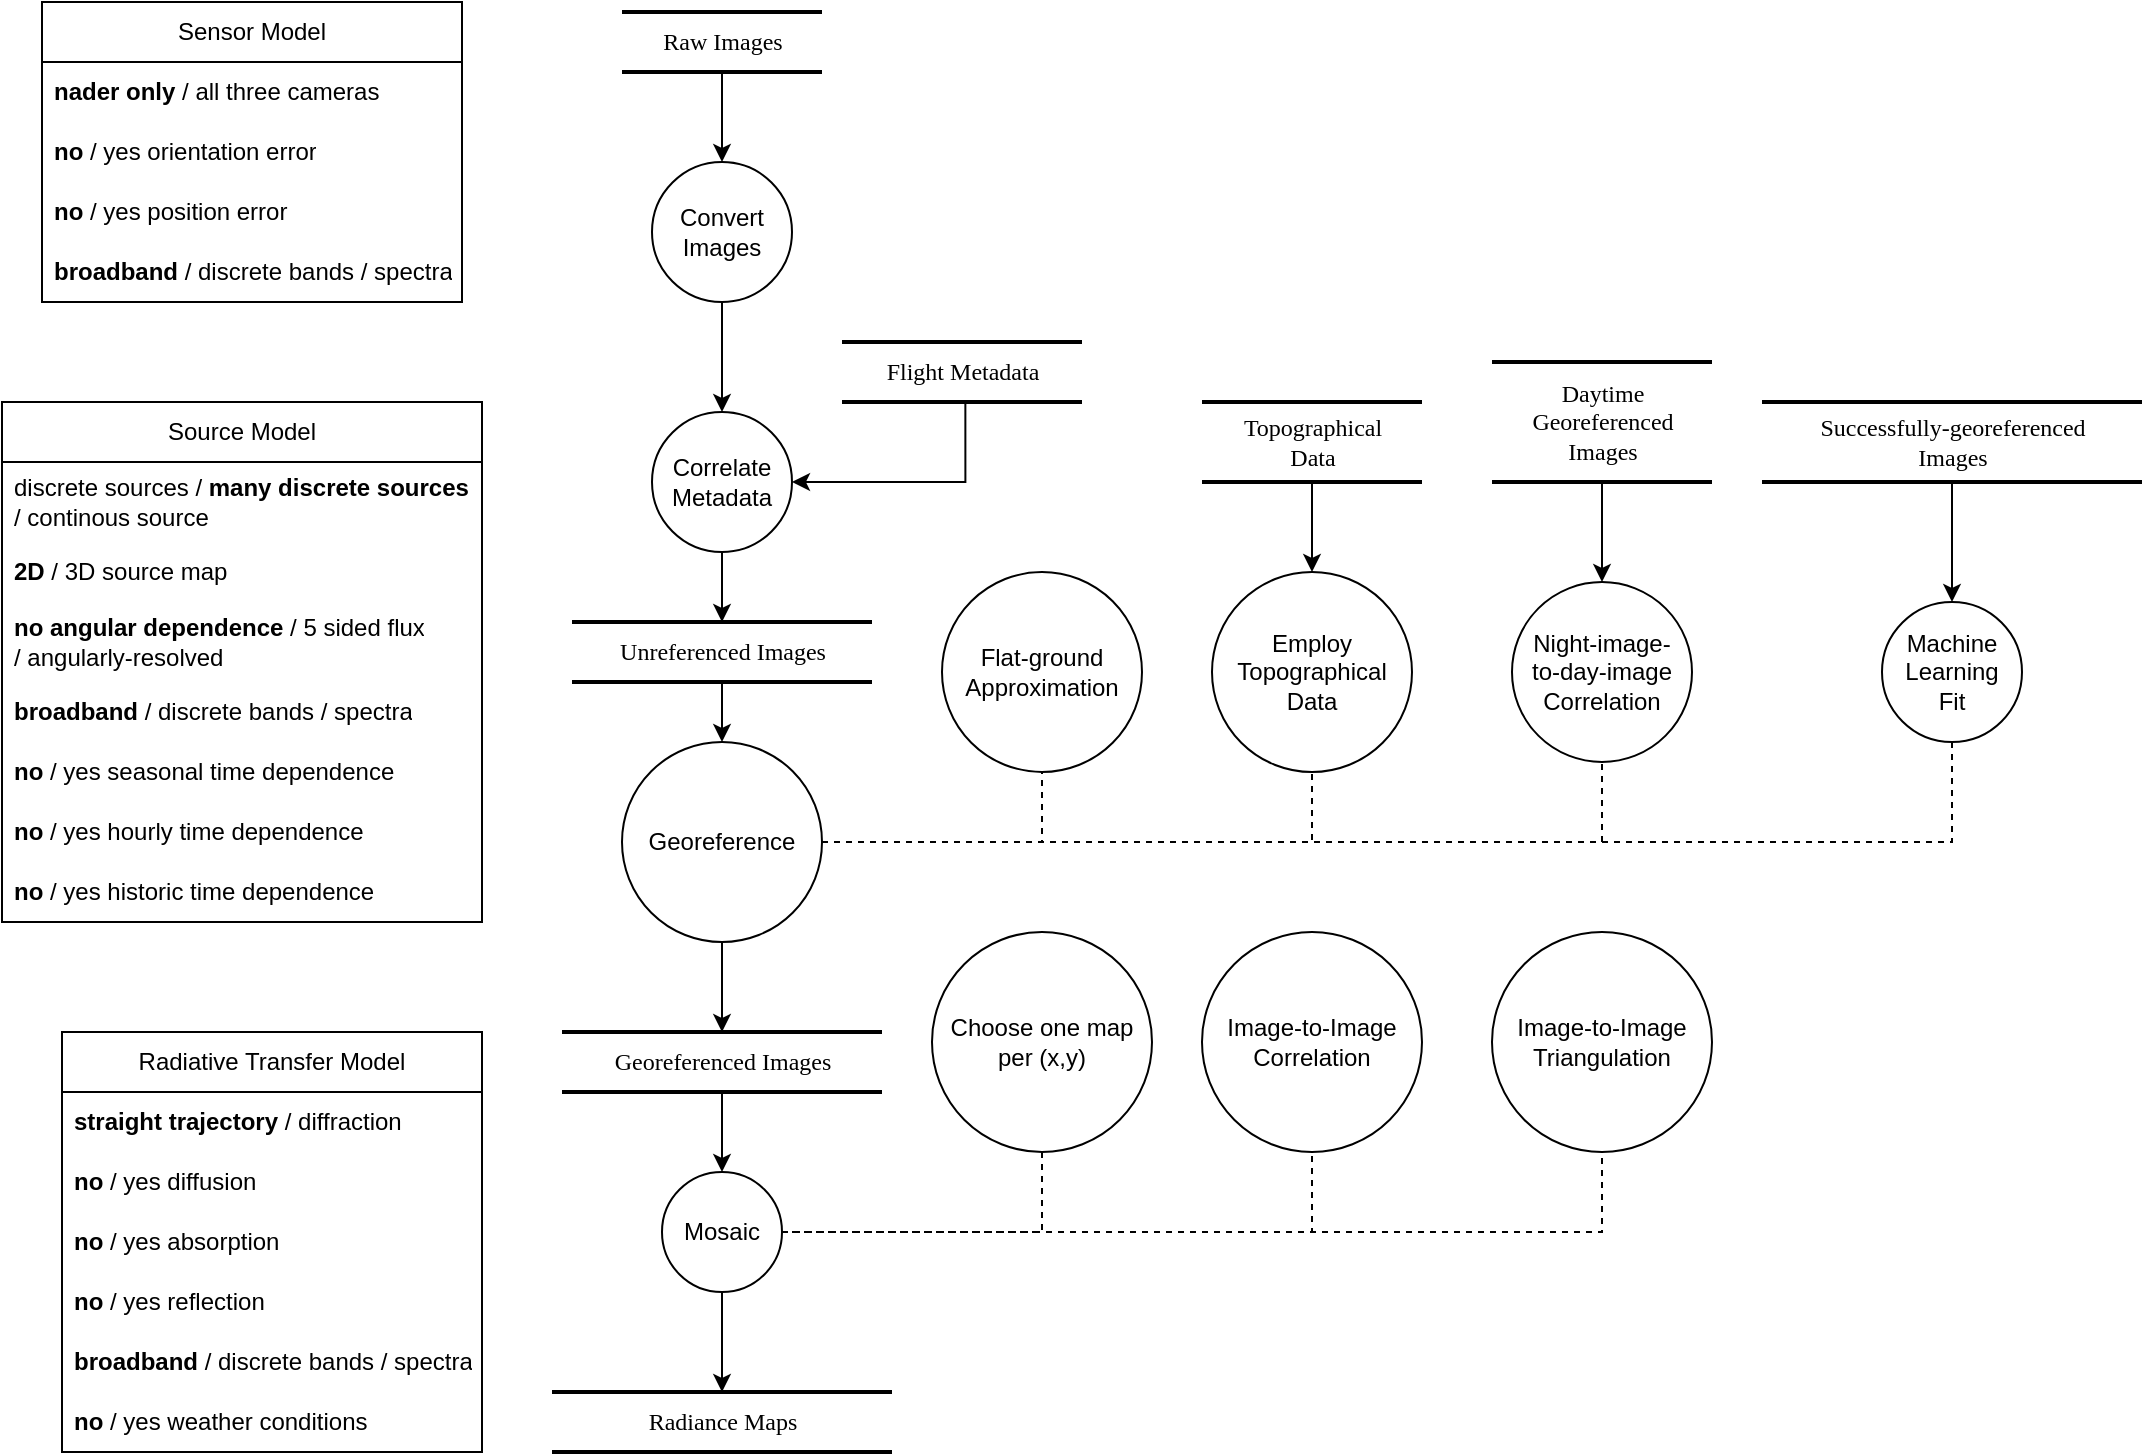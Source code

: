 <mxfile version="21.7.2" type="google">
  <diagram name="Page-1" id="ZQhyZAzOQMSltomP8fLV">
    <mxGraphModel grid="1" page="1" gridSize="10" guides="1" tooltips="1" connect="1" arrows="1" fold="1" pageScale="1" pageWidth="850" pageHeight="1100" math="0" shadow="0">
      <root>
        <mxCell id="0" />
        <mxCell id="1" parent="0" />
        <mxCell id="LJJQi3Tm5U3wG5ROQmNQ-98" value="Source Model" style="swimlane;fontStyle=0;childLayout=stackLayout;horizontal=1;startSize=30;horizontalStack=0;resizeParent=1;resizeParentMax=0;resizeLast=0;collapsible=1;marginBottom=0;whiteSpace=wrap;html=1;" vertex="1" parent="1">
          <mxGeometry x="880" y="230" width="240" height="260" as="geometry">
            <mxRectangle x="470" y="240" width="110" height="30" as="alternateBounds" />
          </mxGeometry>
        </mxCell>
        <mxCell id="LJJQi3Tm5U3wG5ROQmNQ-99" value="discrete sources / &lt;b&gt;many discrete sources&lt;/b&gt;&lt;br&gt;/ continous source" style="text;strokeColor=none;fillColor=none;align=left;verticalAlign=middle;spacingLeft=4;spacingRight=4;overflow=hidden;points=[[0,0.5],[1,0.5]];portConstraint=eastwest;rotatable=0;whiteSpace=wrap;html=1;" vertex="1" parent="LJJQi3Tm5U3wG5ROQmNQ-98">
          <mxGeometry y="30" width="240" height="40" as="geometry" />
        </mxCell>
        <mxCell id="LJJQi3Tm5U3wG5ROQmNQ-100" value="&lt;b&gt;2D&lt;/b&gt; / 3D source map" style="text;strokeColor=none;fillColor=none;align=left;verticalAlign=middle;spacingLeft=4;spacingRight=4;overflow=hidden;points=[[0,0.5],[1,0.5]];portConstraint=eastwest;rotatable=0;whiteSpace=wrap;html=1;" vertex="1" parent="LJJQi3Tm5U3wG5ROQmNQ-98">
          <mxGeometry y="70" width="240" height="30" as="geometry" />
        </mxCell>
        <mxCell id="LJJQi3Tm5U3wG5ROQmNQ-101" value="&lt;b&gt;no angular dependence&lt;/b&gt; / 5 sided flux&lt;br&gt;/ angularly-resolved" style="text;strokeColor=none;fillColor=none;align=left;verticalAlign=middle;spacingLeft=4;spacingRight=4;overflow=hidden;points=[[0,0.5],[1,0.5]];portConstraint=eastwest;rotatable=0;whiteSpace=wrap;html=1;" vertex="1" parent="LJJQi3Tm5U3wG5ROQmNQ-98">
          <mxGeometry y="100" width="240" height="40" as="geometry" />
        </mxCell>
        <mxCell id="LJJQi3Tm5U3wG5ROQmNQ-127" value="&lt;b&gt;broadband&lt;/b&gt; / discrete bands / spectra" style="text;strokeColor=none;fillColor=none;align=left;verticalAlign=middle;spacingLeft=4;spacingRight=4;overflow=hidden;points=[[0,0.5],[1,0.5]];portConstraint=eastwest;rotatable=0;whiteSpace=wrap;html=1;" vertex="1" parent="LJJQi3Tm5U3wG5ROQmNQ-98">
          <mxGeometry y="140" width="240" height="30" as="geometry" />
        </mxCell>
        <mxCell id="LJJQi3Tm5U3wG5ROQmNQ-118" value="&lt;b&gt;no&lt;/b&gt; / yes seasonal time dependence" style="text;strokeColor=none;fillColor=none;align=left;verticalAlign=middle;spacingLeft=4;spacingRight=4;overflow=hidden;points=[[0,0.5],[1,0.5]];portConstraint=eastwest;rotatable=0;whiteSpace=wrap;html=1;" vertex="1" parent="LJJQi3Tm5U3wG5ROQmNQ-98">
          <mxGeometry y="170" width="240" height="30" as="geometry" />
        </mxCell>
        <mxCell id="LJJQi3Tm5U3wG5ROQmNQ-119" value="&lt;b&gt;no&lt;/b&gt; / yes hourly time dependence" style="text;strokeColor=none;fillColor=none;align=left;verticalAlign=middle;spacingLeft=4;spacingRight=4;overflow=hidden;points=[[0,0.5],[1,0.5]];portConstraint=eastwest;rotatable=0;whiteSpace=wrap;html=1;" vertex="1" parent="LJJQi3Tm5U3wG5ROQmNQ-98">
          <mxGeometry y="200" width="240" height="30" as="geometry" />
        </mxCell>
        <mxCell id="LJJQi3Tm5U3wG5ROQmNQ-126" value="&lt;b&gt;no&lt;/b&gt; / yes historic time dependence" style="text;strokeColor=none;fillColor=none;align=left;verticalAlign=middle;spacingLeft=4;spacingRight=4;overflow=hidden;points=[[0,0.5],[1,0.5]];portConstraint=eastwest;rotatable=0;whiteSpace=wrap;html=1;" vertex="1" parent="LJJQi3Tm5U3wG5ROQmNQ-98">
          <mxGeometry y="230" width="240" height="30" as="geometry" />
        </mxCell>
        <mxCell id="LJJQi3Tm5U3wG5ROQmNQ-120" value="Radiative Transfer Model" style="swimlane;fontStyle=0;childLayout=stackLayout;horizontal=1;startSize=30;horizontalStack=0;resizeParent=1;resizeParentMax=0;resizeLast=0;collapsible=1;marginBottom=0;whiteSpace=wrap;html=1;" vertex="1" parent="1">
          <mxGeometry x="910" y="545" width="210" height="210" as="geometry">
            <mxRectangle x="640" y="240" width="193" height="30" as="alternateBounds" />
          </mxGeometry>
        </mxCell>
        <mxCell id="LJJQi3Tm5U3wG5ROQmNQ-121" value="&lt;b&gt;straight trajectory&lt;/b&gt; / diffraction" style="text;strokeColor=none;fillColor=none;align=left;verticalAlign=middle;spacingLeft=4;spacingRight=4;overflow=hidden;points=[[0,0.5],[1,0.5]];portConstraint=eastwest;rotatable=0;whiteSpace=wrap;html=1;" vertex="1" parent="LJJQi3Tm5U3wG5ROQmNQ-120">
          <mxGeometry y="30" width="210" height="30" as="geometry" />
        </mxCell>
        <mxCell id="LJJQi3Tm5U3wG5ROQmNQ-123" value="&lt;b&gt;no&lt;/b&gt; / yes diffusion" style="text;strokeColor=none;fillColor=none;align=left;verticalAlign=middle;spacingLeft=4;spacingRight=4;overflow=hidden;points=[[0,0.5],[1,0.5]];portConstraint=eastwest;rotatable=0;whiteSpace=wrap;html=1;" vertex="1" parent="LJJQi3Tm5U3wG5ROQmNQ-120">
          <mxGeometry y="60" width="210" height="30" as="geometry" />
        </mxCell>
        <mxCell id="LJJQi3Tm5U3wG5ROQmNQ-124" value="&lt;b&gt;no&lt;/b&gt; / yes absorption" style="text;strokeColor=none;fillColor=none;align=left;verticalAlign=middle;spacingLeft=4;spacingRight=4;overflow=hidden;points=[[0,0.5],[1,0.5]];portConstraint=eastwest;rotatable=0;whiteSpace=wrap;html=1;" vertex="1" parent="LJJQi3Tm5U3wG5ROQmNQ-120">
          <mxGeometry y="90" width="210" height="30" as="geometry" />
        </mxCell>
        <mxCell id="LJJQi3Tm5U3wG5ROQmNQ-157" value="&lt;b&gt;no&lt;/b&gt; / yes reflection" style="text;strokeColor=none;fillColor=none;align=left;verticalAlign=middle;spacingLeft=4;spacingRight=4;overflow=hidden;points=[[0,0.5],[1,0.5]];portConstraint=eastwest;rotatable=0;whiteSpace=wrap;html=1;" vertex="1" parent="LJJQi3Tm5U3wG5ROQmNQ-120">
          <mxGeometry y="120" width="210" height="30" as="geometry" />
        </mxCell>
        <mxCell id="LJJQi3Tm5U3wG5ROQmNQ-128" value="&lt;b&gt;broadband&lt;/b&gt; / discrete bands / spectra" style="text;strokeColor=none;fillColor=none;align=left;verticalAlign=middle;spacingLeft=4;spacingRight=4;overflow=hidden;points=[[0,0.5],[1,0.5]];portConstraint=eastwest;rotatable=0;whiteSpace=wrap;html=1;" vertex="1" parent="LJJQi3Tm5U3wG5ROQmNQ-120">
          <mxGeometry y="150" width="210" height="30" as="geometry" />
        </mxCell>
        <mxCell id="LJJQi3Tm5U3wG5ROQmNQ-130" value="&lt;b&gt;no&lt;/b&gt; / yes weather conditions" style="text;strokeColor=none;fillColor=none;align=left;verticalAlign=middle;spacingLeft=4;spacingRight=4;overflow=hidden;points=[[0,0.5],[1,0.5]];portConstraint=eastwest;rotatable=0;whiteSpace=wrap;html=1;" vertex="1" parent="LJJQi3Tm5U3wG5ROQmNQ-120">
          <mxGeometry y="180" width="210" height="30" as="geometry" />
        </mxCell>
        <mxCell id="LJJQi3Tm5U3wG5ROQmNQ-131" value="Sensor Model" style="swimlane;fontStyle=0;childLayout=stackLayout;horizontal=1;startSize=30;horizontalStack=0;resizeParent=1;resizeParentMax=0;resizeLast=0;collapsible=1;marginBottom=0;whiteSpace=wrap;html=1;" vertex="1" parent="1">
          <mxGeometry x="900" y="30" width="210" height="150" as="geometry">
            <mxRectangle x="240" y="240" width="110" height="30" as="alternateBounds" />
          </mxGeometry>
        </mxCell>
        <mxCell id="LJJQi3Tm5U3wG5ROQmNQ-132" value="&lt;b&gt;nader only&lt;/b&gt; / all three cameras" style="text;strokeColor=none;fillColor=none;align=left;verticalAlign=middle;spacingLeft=4;spacingRight=4;overflow=hidden;points=[[0,0.5],[1,0.5]];portConstraint=eastwest;rotatable=0;whiteSpace=wrap;html=1;" vertex="1" parent="LJJQi3Tm5U3wG5ROQmNQ-131">
          <mxGeometry y="30" width="210" height="30" as="geometry" />
        </mxCell>
        <mxCell id="LJJQi3Tm5U3wG5ROQmNQ-134" value="&lt;b&gt;no&lt;/b&gt; / yes orientation error" style="text;strokeColor=none;fillColor=none;align=left;verticalAlign=middle;spacingLeft=4;spacingRight=4;overflow=hidden;points=[[0,0.5],[1,0.5]];portConstraint=eastwest;rotatable=0;whiteSpace=wrap;html=1;" vertex="1" parent="LJJQi3Tm5U3wG5ROQmNQ-131">
          <mxGeometry y="60" width="210" height="30" as="geometry" />
        </mxCell>
        <mxCell id="LJJQi3Tm5U3wG5ROQmNQ-137" value="&lt;b&gt;no&lt;/b&gt; / yes position error" style="text;strokeColor=none;fillColor=none;align=left;verticalAlign=middle;spacingLeft=4;spacingRight=4;overflow=hidden;points=[[0,0.5],[1,0.5]];portConstraint=eastwest;rotatable=0;whiteSpace=wrap;html=1;" vertex="1" parent="LJJQi3Tm5U3wG5ROQmNQ-131">
          <mxGeometry y="90" width="210" height="30" as="geometry" />
        </mxCell>
        <mxCell id="LJJQi3Tm5U3wG5ROQmNQ-135" value="&lt;b&gt;broadband&lt;/b&gt; / discrete bands / spectra" style="text;strokeColor=none;fillColor=none;align=left;verticalAlign=middle;spacingLeft=4;spacingRight=4;overflow=hidden;points=[[0,0.5],[1,0.5]];portConstraint=eastwest;rotatable=0;whiteSpace=wrap;html=1;" vertex="1" parent="LJJQi3Tm5U3wG5ROQmNQ-131">
          <mxGeometry y="120" width="210" height="30" as="geometry" />
        </mxCell>
        <mxCell id="fWeRHDeeXl6-y6gaKffH-3" value="" style="edgeStyle=orthogonalEdgeStyle;rounded=0;orthogonalLoop=1;jettySize=auto;html=1;" edge="1" parent="1" source="fWeRHDeeXl6-y6gaKffH-1" target="fWeRHDeeXl6-y6gaKffH-2">
          <mxGeometry relative="1" as="geometry" />
        </mxCell>
        <mxCell id="fWeRHDeeXl6-y6gaKffH-1" value="Raw Images" style="html=1;rounded=0;shadow=0;comic=0;labelBackgroundColor=none;strokeWidth=2;fontFamily=Verdana;fontSize=12;align=center;shape=mxgraph.ios7ui.horLines;" vertex="1" parent="1">
          <mxGeometry x="1190" y="35" width="100" height="30" as="geometry" />
        </mxCell>
        <mxCell id="fWeRHDeeXl6-y6gaKffH-5" value="" style="edgeStyle=orthogonalEdgeStyle;rounded=0;orthogonalLoop=1;jettySize=auto;html=1;" edge="1" parent="1" source="fWeRHDeeXl6-y6gaKffH-2" target="fWeRHDeeXl6-y6gaKffH-4">
          <mxGeometry relative="1" as="geometry" />
        </mxCell>
        <mxCell id="fWeRHDeeXl6-y6gaKffH-2" value="Convert&lt;br&gt;Images" style="shape=ellipse;html=1;dashed=0;whiteSpace=wrap;aspect=fixed;perimeter=ellipsePerimeter;" vertex="1" parent="1">
          <mxGeometry x="1205" y="110" width="70" height="70" as="geometry" />
        </mxCell>
        <mxCell id="fWeRHDeeXl6-y6gaKffH-9" value="" style="edgeStyle=orthogonalEdgeStyle;rounded=0;orthogonalLoop=1;jettySize=auto;html=1;" edge="1" parent="1" source="fWeRHDeeXl6-y6gaKffH-4" target="fWeRHDeeXl6-y6gaKffH-8">
          <mxGeometry relative="1" as="geometry" />
        </mxCell>
        <mxCell id="fWeRHDeeXl6-y6gaKffH-44" style="edgeStyle=orthogonalEdgeStyle;rounded=0;orthogonalLoop=1;jettySize=auto;html=1;exitX=1;exitY=0.5;exitDx=0;exitDy=0;entryX=0.514;entryY=0.981;entryDx=0;entryDy=0;entryPerimeter=0;endArrow=none;endFill=0;startArrow=classic;startFill=1;" edge="1" parent="1" source="fWeRHDeeXl6-y6gaKffH-4" target="fWeRHDeeXl6-y6gaKffH-6">
          <mxGeometry relative="1" as="geometry" />
        </mxCell>
        <mxCell id="fWeRHDeeXl6-y6gaKffH-4" value="Correlate&lt;br&gt;Metadata" style="shape=ellipse;html=1;dashed=0;whiteSpace=wrap;aspect=fixed;perimeter=ellipsePerimeter;" vertex="1" parent="1">
          <mxGeometry x="1205" y="235" width="70" height="70" as="geometry" />
        </mxCell>
        <mxCell id="fWeRHDeeXl6-y6gaKffH-6" value="Flight Metadata" style="html=1;rounded=0;shadow=0;comic=0;labelBackgroundColor=none;strokeWidth=2;fontFamily=Verdana;fontSize=12;align=center;shape=mxgraph.ios7ui.horLines;" vertex="1" parent="1">
          <mxGeometry x="1300" y="200" width="120" height="30" as="geometry" />
        </mxCell>
        <mxCell id="fWeRHDeeXl6-y6gaKffH-11" value="" style="edgeStyle=orthogonalEdgeStyle;rounded=0;orthogonalLoop=1;jettySize=auto;html=1;" edge="1" parent="1" source="fWeRHDeeXl6-y6gaKffH-8" target="fWeRHDeeXl6-y6gaKffH-10">
          <mxGeometry relative="1" as="geometry" />
        </mxCell>
        <mxCell id="fWeRHDeeXl6-y6gaKffH-8" value="Unreferenced Images" style="html=1;rounded=0;shadow=0;comic=0;labelBackgroundColor=none;strokeWidth=2;fontFamily=Verdana;fontSize=12;align=center;shape=mxgraph.ios7ui.horLines;" vertex="1" parent="1">
          <mxGeometry x="1165" y="340" width="150" height="30" as="geometry" />
        </mxCell>
        <mxCell id="fWeRHDeeXl6-y6gaKffH-18" value="" style="edgeStyle=orthogonalEdgeStyle;rounded=0;orthogonalLoop=1;jettySize=auto;html=1;" edge="1" parent="1" source="fWeRHDeeXl6-y6gaKffH-10" target="fWeRHDeeXl6-y6gaKffH-12">
          <mxGeometry relative="1" as="geometry" />
        </mxCell>
        <mxCell id="fWeRHDeeXl6-y6gaKffH-39" value="" style="edgeStyle=orthogonalEdgeStyle;rounded=0;orthogonalLoop=1;jettySize=auto;html=1;endArrow=none;endFill=0;dashed=1;" edge="1" parent="1" source="fWeRHDeeXl6-y6gaKffH-10" target="fWeRHDeeXl6-y6gaKffH-33">
          <mxGeometry relative="1" as="geometry">
            <Array as="points">
              <mxPoint x="1400" y="450" />
            </Array>
          </mxGeometry>
        </mxCell>
        <mxCell id="fWeRHDeeXl6-y6gaKffH-40" style="edgeStyle=orthogonalEdgeStyle;rounded=0;orthogonalLoop=1;jettySize=auto;html=1;exitX=1;exitY=0.5;exitDx=0;exitDy=0;entryX=0.5;entryY=1;entryDx=0;entryDy=0;endArrow=none;endFill=0;dashed=1;" edge="1" parent="1" source="fWeRHDeeXl6-y6gaKffH-10" target="fWeRHDeeXl6-y6gaKffH-34">
          <mxGeometry relative="1" as="geometry" />
        </mxCell>
        <mxCell id="fWeRHDeeXl6-y6gaKffH-41" style="edgeStyle=orthogonalEdgeStyle;rounded=0;orthogonalLoop=1;jettySize=auto;html=1;exitX=1;exitY=0.5;exitDx=0;exitDy=0;entryX=0.5;entryY=1;entryDx=0;entryDy=0;endArrow=none;endFill=0;dashed=1;" edge="1" parent="1" source="fWeRHDeeXl6-y6gaKffH-10" target="fWeRHDeeXl6-y6gaKffH-25">
          <mxGeometry relative="1" as="geometry" />
        </mxCell>
        <mxCell id="fWeRHDeeXl6-y6gaKffH-42" style="edgeStyle=orthogonalEdgeStyle;rounded=0;orthogonalLoop=1;jettySize=auto;html=1;exitX=1;exitY=0.5;exitDx=0;exitDy=0;entryX=0.5;entryY=1;entryDx=0;entryDy=0;endArrow=none;endFill=0;dashed=1;" edge="1" parent="1" source="fWeRHDeeXl6-y6gaKffH-10" target="fWeRHDeeXl6-y6gaKffH-35">
          <mxGeometry relative="1" as="geometry" />
        </mxCell>
        <mxCell id="fWeRHDeeXl6-y6gaKffH-10" value="Georeference" style="shape=ellipse;html=1;dashed=0;whiteSpace=wrap;aspect=fixed;perimeter=ellipsePerimeter;" vertex="1" parent="1">
          <mxGeometry x="1190" y="400" width="100" height="100" as="geometry" />
        </mxCell>
        <mxCell id="fWeRHDeeXl6-y6gaKffH-19" value="" style="edgeStyle=orthogonalEdgeStyle;rounded=0;orthogonalLoop=1;jettySize=auto;html=1;" edge="1" parent="1" source="fWeRHDeeXl6-y6gaKffH-12" target="fWeRHDeeXl6-y6gaKffH-13">
          <mxGeometry relative="1" as="geometry" />
        </mxCell>
        <mxCell id="fWeRHDeeXl6-y6gaKffH-12" value="Georeferenced Images" style="html=1;rounded=0;shadow=0;comic=0;labelBackgroundColor=none;strokeWidth=2;fontFamily=Verdana;fontSize=12;align=center;shape=mxgraph.ios7ui.horLines;" vertex="1" parent="1">
          <mxGeometry x="1160" y="545" width="160" height="30" as="geometry" />
        </mxCell>
        <mxCell id="fWeRHDeeXl6-y6gaKffH-21" value="" style="edgeStyle=orthogonalEdgeStyle;rounded=0;orthogonalLoop=1;jettySize=auto;html=1;" edge="1" parent="1" source="fWeRHDeeXl6-y6gaKffH-13" target="fWeRHDeeXl6-y6gaKffH-20">
          <mxGeometry relative="1" as="geometry" />
        </mxCell>
        <mxCell id="fWeRHDeeXl6-y6gaKffH-29" style="edgeStyle=orthogonalEdgeStyle;rounded=0;orthogonalLoop=1;jettySize=auto;html=1;exitX=1;exitY=0.5;exitDx=0;exitDy=0;entryX=0.5;entryY=1;entryDx=0;entryDy=0;endArrow=none;endFill=0;dashed=1;strokeWidth=1;" edge="1" parent="1" source="fWeRHDeeXl6-y6gaKffH-13" target="fWeRHDeeXl6-y6gaKffH-24">
          <mxGeometry relative="1" as="geometry">
            <Array as="points">
              <mxPoint x="1535" y="645" />
            </Array>
          </mxGeometry>
        </mxCell>
        <mxCell id="fWeRHDeeXl6-y6gaKffH-30" style="edgeStyle=orthogonalEdgeStyle;rounded=0;orthogonalLoop=1;jettySize=auto;html=1;exitX=1;exitY=0.5;exitDx=0;exitDy=0;entryX=0.5;entryY=1;entryDx=0;entryDy=0;endArrow=none;endFill=0;dashed=1;strokeWidth=1;" edge="1" parent="1" source="fWeRHDeeXl6-y6gaKffH-13" target="fWeRHDeeXl6-y6gaKffH-26">
          <mxGeometry relative="1" as="geometry">
            <Array as="points">
              <mxPoint x="1680" y="645" />
              <mxPoint x="1680" y="610" />
            </Array>
          </mxGeometry>
        </mxCell>
        <mxCell id="fWeRHDeeXl6-y6gaKffH-13" value="Mosaic" style="shape=ellipse;html=1;dashed=0;whiteSpace=wrap;aspect=fixed;perimeter=ellipsePerimeter;" vertex="1" parent="1">
          <mxGeometry x="1210" y="615" width="60" height="60" as="geometry" />
        </mxCell>
        <mxCell id="fWeRHDeeXl6-y6gaKffH-20" value="Radiance Maps" style="html=1;rounded=0;shadow=0;comic=0;labelBackgroundColor=none;strokeWidth=2;fontFamily=Verdana;fontSize=12;align=center;shape=mxgraph.ios7ui.horLines;" vertex="1" parent="1">
          <mxGeometry x="1155" y="725" width="170" height="30" as="geometry" />
        </mxCell>
        <mxCell id="fWeRHDeeXl6-y6gaKffH-23" value="" style="edgeStyle=orthogonalEdgeStyle;rounded=0;orthogonalLoop=1;jettySize=auto;html=1;endArrow=none;endFill=0;dashed=1;strokeWidth=1;" edge="1" parent="1" source="fWeRHDeeXl6-y6gaKffH-22" target="fWeRHDeeXl6-y6gaKffH-13">
          <mxGeometry relative="1" as="geometry">
            <Array as="points">
              <mxPoint x="1400" y="645" />
            </Array>
          </mxGeometry>
        </mxCell>
        <mxCell id="fWeRHDeeXl6-y6gaKffH-22" value="Choose one map&lt;br&gt;per (x,y)" style="shape=ellipse;html=1;dashed=0;whiteSpace=wrap;aspect=fixed;perimeter=ellipsePerimeter;" vertex="1" parent="1">
          <mxGeometry x="1345" y="495" width="110" height="110" as="geometry" />
        </mxCell>
        <mxCell id="fWeRHDeeXl6-y6gaKffH-24" value="Image-to-Image&lt;br&gt;Correlation" style="shape=ellipse;html=1;dashed=0;whiteSpace=wrap;aspect=fixed;perimeter=ellipsePerimeter;" vertex="1" parent="1">
          <mxGeometry x="1480" y="495" width="110" height="110" as="geometry" />
        </mxCell>
        <mxCell id="fWeRHDeeXl6-y6gaKffH-25" value="Night-image-&lt;br&gt;to-day-image&lt;br&gt;Correlation" style="shape=ellipse;html=1;dashed=0;whiteSpace=wrap;aspect=fixed;perimeter=ellipsePerimeter;" vertex="1" parent="1">
          <mxGeometry x="1635" y="320" width="90" height="90" as="geometry" />
        </mxCell>
        <mxCell id="fWeRHDeeXl6-y6gaKffH-26" value="Image-to-Image&lt;br&gt;Triangulation" style="shape=ellipse;html=1;dashed=0;whiteSpace=wrap;aspect=fixed;perimeter=ellipsePerimeter;" vertex="1" parent="1">
          <mxGeometry x="1625" y="495" width="110" height="110" as="geometry" />
        </mxCell>
        <mxCell id="fWeRHDeeXl6-y6gaKffH-33" value="Flat-ground&lt;br&gt;Approximation" style="shape=ellipse;html=1;dashed=0;whiteSpace=wrap;aspect=fixed;perimeter=ellipsePerimeter;" vertex="1" parent="1">
          <mxGeometry x="1350" y="315" width="100" height="100" as="geometry" />
        </mxCell>
        <mxCell id="fWeRHDeeXl6-y6gaKffH-34" value="Employ&lt;br&gt;Topographical&lt;br&gt;Data" style="shape=ellipse;html=1;dashed=0;whiteSpace=wrap;aspect=fixed;perimeter=ellipsePerimeter;" vertex="1" parent="1">
          <mxGeometry x="1485" y="315" width="100" height="100" as="geometry" />
        </mxCell>
        <mxCell id="fWeRHDeeXl6-y6gaKffH-46" value="" style="edgeStyle=orthogonalEdgeStyle;rounded=0;orthogonalLoop=1;jettySize=auto;html=1;" edge="1" parent="1" source="fWeRHDeeXl6-y6gaKffH-36" target="fWeRHDeeXl6-y6gaKffH-25">
          <mxGeometry relative="1" as="geometry" />
        </mxCell>
        <mxCell id="fWeRHDeeXl6-y6gaKffH-36" value="Daytime&lt;br&gt;Georeferenced&lt;br&gt;Images" style="html=1;rounded=0;shadow=0;comic=0;labelBackgroundColor=none;strokeWidth=2;fontFamily=Verdana;fontSize=12;align=center;shape=mxgraph.ios7ui.horLines;points=[];" vertex="1" parent="1">
          <mxGeometry x="1625" y="210" width="110" height="60" as="geometry" />
        </mxCell>
        <mxCell id="fWeRHDeeXl6-y6gaKffH-45" value="" style="edgeStyle=orthogonalEdgeStyle;rounded=0;orthogonalLoop=1;jettySize=auto;html=1;" edge="1" parent="1" source="fWeRHDeeXl6-y6gaKffH-37" target="fWeRHDeeXl6-y6gaKffH-34">
          <mxGeometry relative="1" as="geometry" />
        </mxCell>
        <mxCell id="fWeRHDeeXl6-y6gaKffH-37" value="Topographical&lt;br&gt;Data" style="html=1;rounded=0;shadow=0;comic=0;labelBackgroundColor=none;strokeWidth=2;fontFamily=Verdana;fontSize=12;align=center;shape=mxgraph.ios7ui.horLines;points=[];" vertex="1" parent="1">
          <mxGeometry x="1480" y="230" width="110" height="40" as="geometry" />
        </mxCell>
        <mxCell id="fWeRHDeeXl6-y6gaKffH-47" value="" style="edgeStyle=orthogonalEdgeStyle;rounded=0;orthogonalLoop=1;jettySize=auto;html=1;" edge="1" parent="1" source="fWeRHDeeXl6-y6gaKffH-38" target="fWeRHDeeXl6-y6gaKffH-35">
          <mxGeometry relative="1" as="geometry" />
        </mxCell>
        <mxCell id="fWeRHDeeXl6-y6gaKffH-38" value="Successfully-georeferenced&lt;br&gt;Images" style="html=1;rounded=0;shadow=0;comic=0;labelBackgroundColor=none;strokeWidth=2;fontFamily=Verdana;fontSize=12;align=center;shape=mxgraph.ios7ui.horLines;points=[];" vertex="1" parent="1">
          <mxGeometry x="1760" y="230" width="190" height="40" as="geometry" />
        </mxCell>
        <mxCell id="fWeRHDeeXl6-y6gaKffH-35" value="Machine&lt;br&gt;Learning&lt;br&gt;Fit" style="shape=ellipse;html=1;dashed=0;whiteSpace=wrap;aspect=fixed;perimeter=ellipsePerimeter;" vertex="1" parent="1">
          <mxGeometry x="1820" y="330" width="70" height="70" as="geometry" />
        </mxCell>
      </root>
    </mxGraphModel>
  </diagram>
</mxfile>
